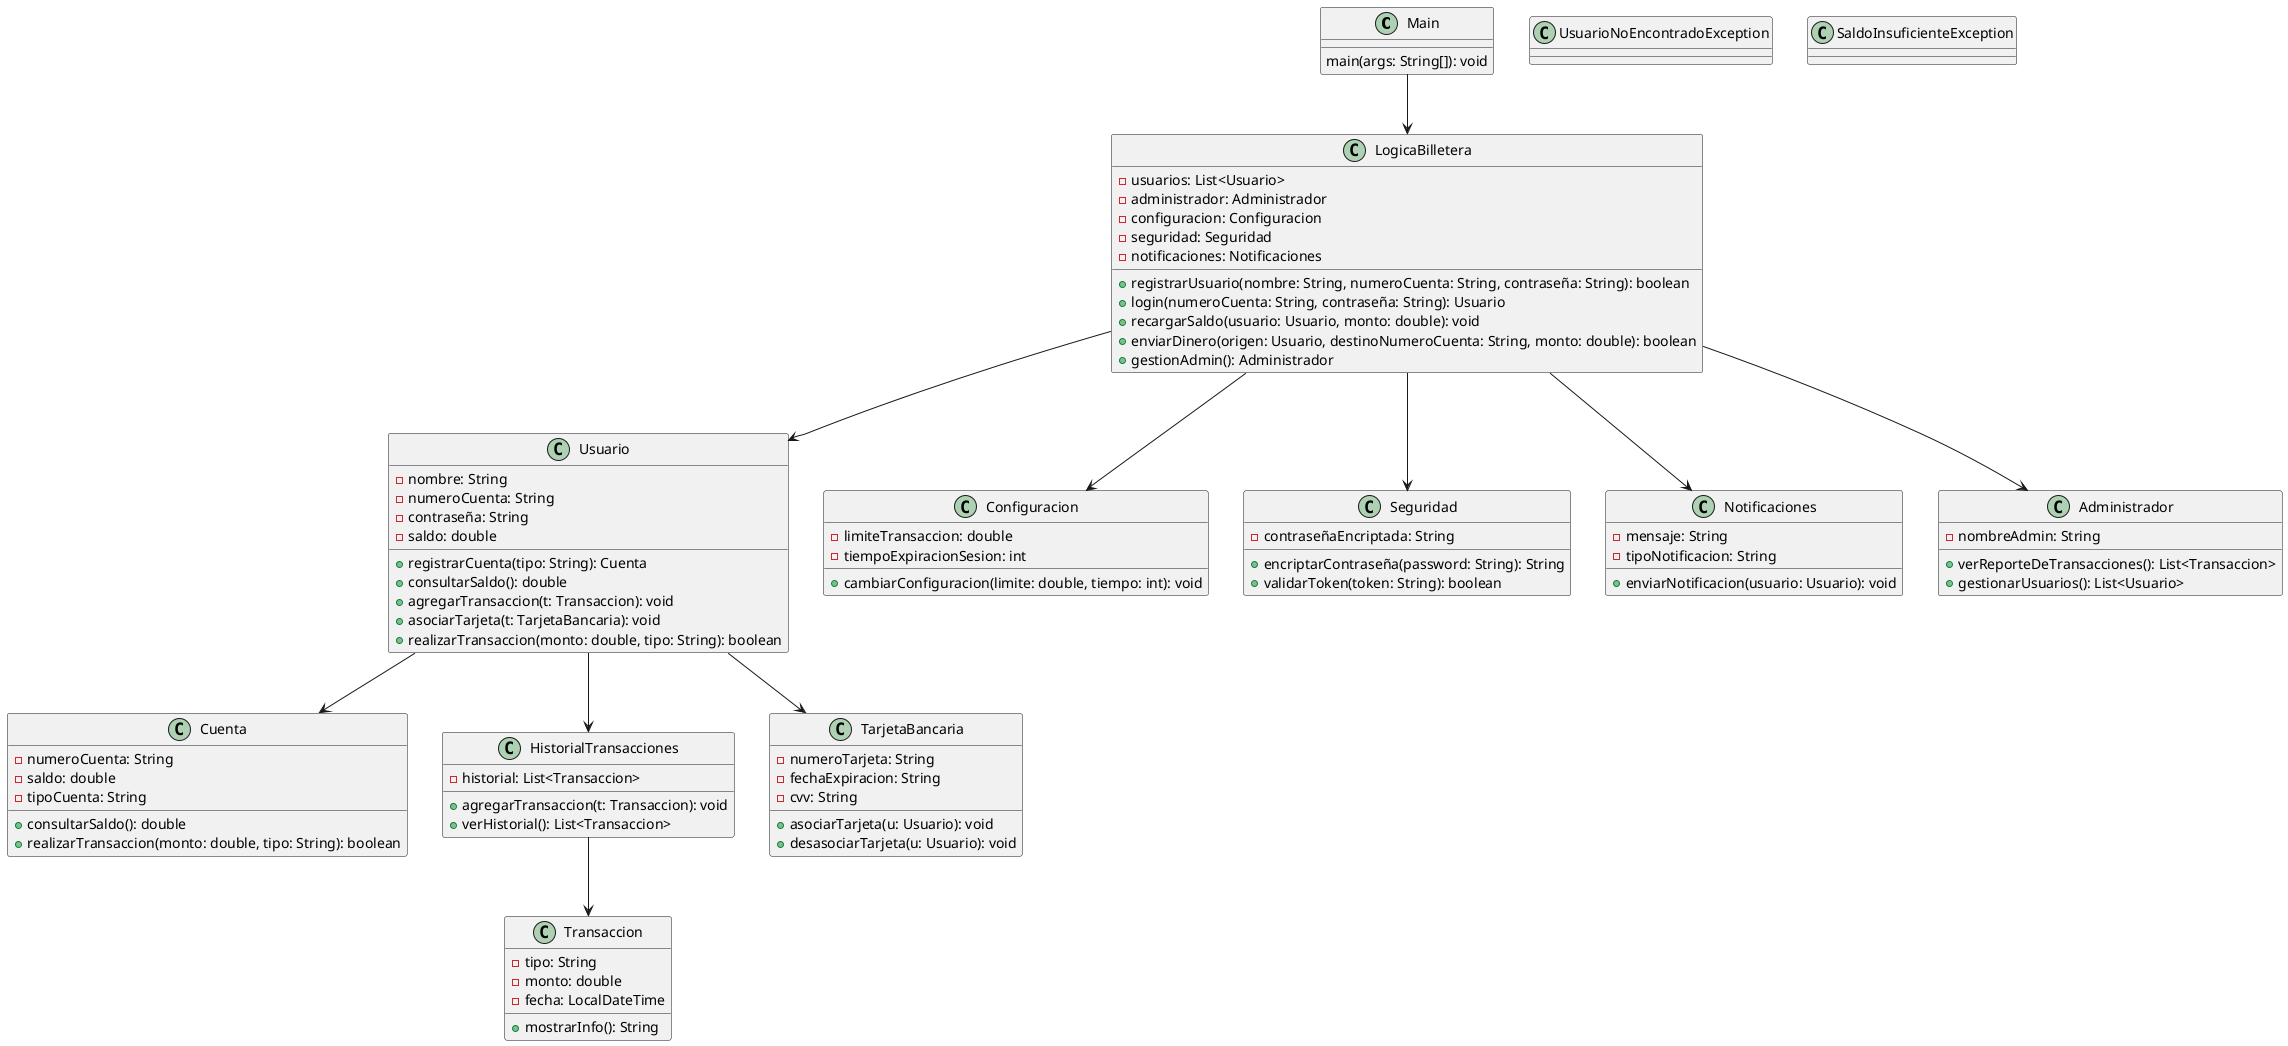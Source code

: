 @startuml

class Main {
    main(args: String[]): void
}

class LogicaBilletera {
    - usuarios: List<Usuario>
    - administrador: Administrador
    - configuracion: Configuracion
    - seguridad: Seguridad
    - notificaciones: Notificaciones

    + registrarUsuario(nombre: String, numeroCuenta: String, contraseña: String): boolean
    + login(numeroCuenta: String, contraseña: String): Usuario
    + recargarSaldo(usuario: Usuario, monto: double): void
    + enviarDinero(origen: Usuario, destinoNumeroCuenta: String, monto: double): boolean
    + gestionAdmin(): Administrador
}

class Usuario {
    - nombre: String
    - numeroCuenta: String
    - contraseña: String
    - saldo: double

    + registrarCuenta(tipo: String): Cuenta
    + consultarSaldo(): double
    + agregarTransaccion(t: Transaccion): void
    + asociarTarjeta(t: TarjetaBancaria): void
    + realizarTransaccion(monto: double, tipo: String): boolean
}

class Cuenta {
    - numeroCuenta: String
    - saldo: double
    - tipoCuenta: String

    + consultarSaldo(): double
    + realizarTransaccion(monto: double, tipo: String): boolean
}

class Transaccion {
    - tipo: String
    - monto: double
    - fecha: LocalDateTime

    + mostrarInfo(): String
}

class HistorialTransacciones {
    - historial: List<Transaccion>

    + agregarTransaccion(t: Transaccion): void
    + verHistorial(): List<Transaccion>
}

class TarjetaBancaria {
    - numeroTarjeta: String
    - fechaExpiracion: String
    - cvv: String

    + asociarTarjeta(u: Usuario): void
    + desasociarTarjeta(u: Usuario): void
}

class Configuracion {
    - limiteTransaccion: double
    - tiempoExpiracionSesion: int

    + cambiarConfiguracion(limite: double, tiempo: int): void
}

class Seguridad {
    - contraseñaEncriptada: String

    + encriptarContraseña(password: String): String
    + validarToken(token: String): boolean
}

class Notificaciones {
    - mensaje: String
    - tipoNotificacion: String

    + enviarNotificacion(usuario: Usuario): void
}

class Administrador {
    - nombreAdmin: String

    + verReporteDeTransacciones(): List<Transaccion>
    + gestionarUsuarios(): List<Usuario>
}

class UsuarioNoEncontradoException
class SaldoInsuficienteException

Main --> LogicaBilletera
LogicaBilletera --> Usuario
LogicaBilletera --> Administrador
LogicaBilletera --> Configuracion
LogicaBilletera --> Seguridad
LogicaBilletera --> Notificaciones
Usuario --> Cuenta
Usuario --> HistorialTransacciones
Usuario --> TarjetaBancaria
HistorialTransacciones --> Transaccion

@enduml
